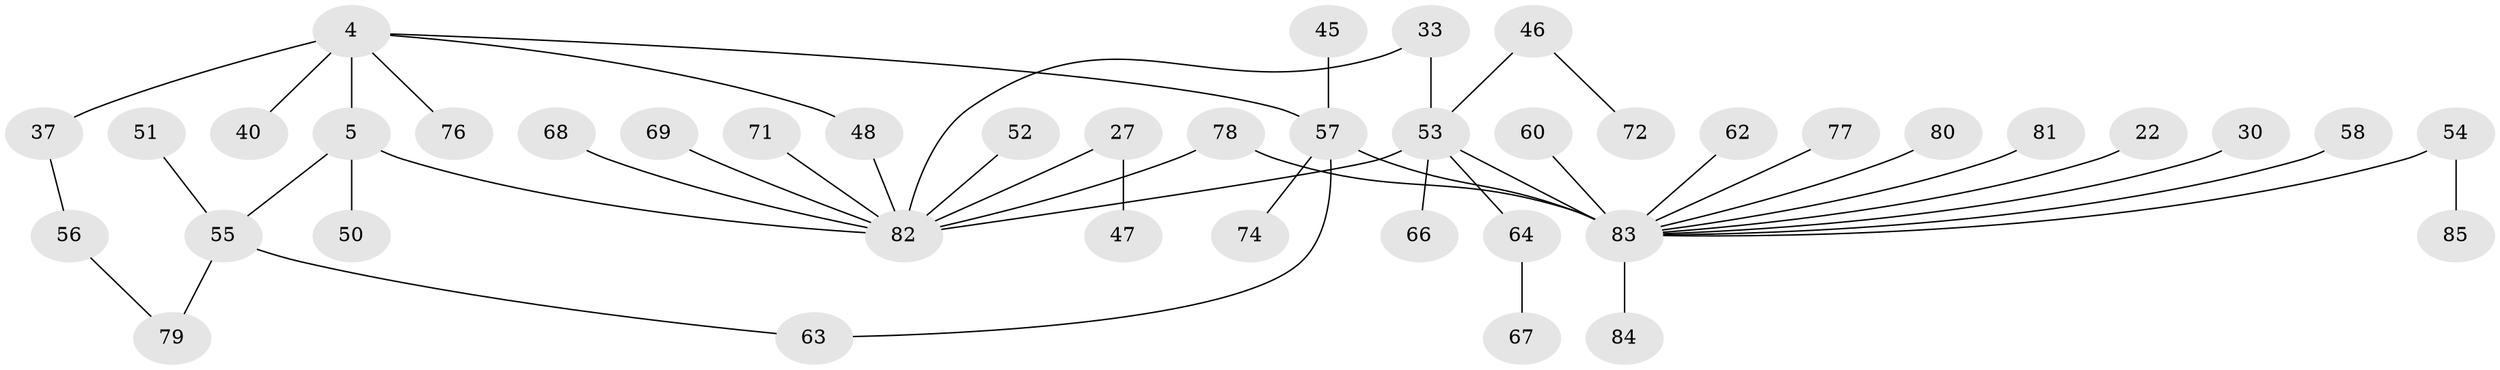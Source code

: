 // original degree distribution, {6: 0.03529411764705882, 4: 0.11764705882352941, 3: 0.16470588235294117, 2: 0.32941176470588235, 5: 0.03529411764705882, 1: 0.3058823529411765, 7: 0.011764705882352941}
// Generated by graph-tools (version 1.1) at 2025/44/03/04/25 21:44:51]
// undirected, 42 vertices, 47 edges
graph export_dot {
graph [start="1"]
  node [color=gray90,style=filled];
  4 [super="+3+1"];
  5 [super="+2"];
  22;
  27;
  30;
  33;
  37 [super="+29+31"];
  40;
  45;
  46;
  47 [super="+32"];
  48 [super="+14"];
  50 [super="+28"];
  51;
  52;
  53 [super="+24+44"];
  54;
  55 [super="+49+23"];
  56;
  57 [super="+12+8+10"];
  58;
  60;
  62;
  63 [super="+18+36"];
  64;
  66;
  67;
  68;
  69;
  71;
  72;
  74;
  76;
  77;
  78 [super="+75+73"];
  79;
  80;
  81;
  82 [super="+38+61+39"];
  83 [super="+42+41+13+11+65+35+43"];
  84;
  85;
  4 -- 40;
  4 -- 5 [weight=3];
  4 -- 76;
  4 -- 57 [weight=2];
  4 -- 37;
  4 -- 48;
  5 -- 82;
  5 -- 55;
  5 -- 50;
  22 -- 83;
  27 -- 47 [weight=2];
  27 -- 82;
  30 -- 83;
  33 -- 53 [weight=2];
  33 -- 82;
  37 -- 56;
  45 -- 57;
  46 -- 72;
  46 -- 53 [weight=2];
  48 -- 82;
  51 -- 55;
  52 -- 82;
  53 -- 64;
  53 -- 66 [weight=2];
  53 -- 82;
  53 -- 83 [weight=4];
  54 -- 85;
  54 -- 83;
  55 -- 79;
  55 -- 63;
  56 -- 79;
  57 -- 74;
  57 -- 63;
  57 -- 83 [weight=2];
  58 -- 83;
  60 -- 83;
  62 -- 83;
  64 -- 67;
  68 -- 82;
  69 -- 82;
  71 -- 82;
  77 -- 83;
  78 -- 82;
  78 -- 83 [weight=2];
  80 -- 83;
  81 -- 83;
  83 -- 84;
}
